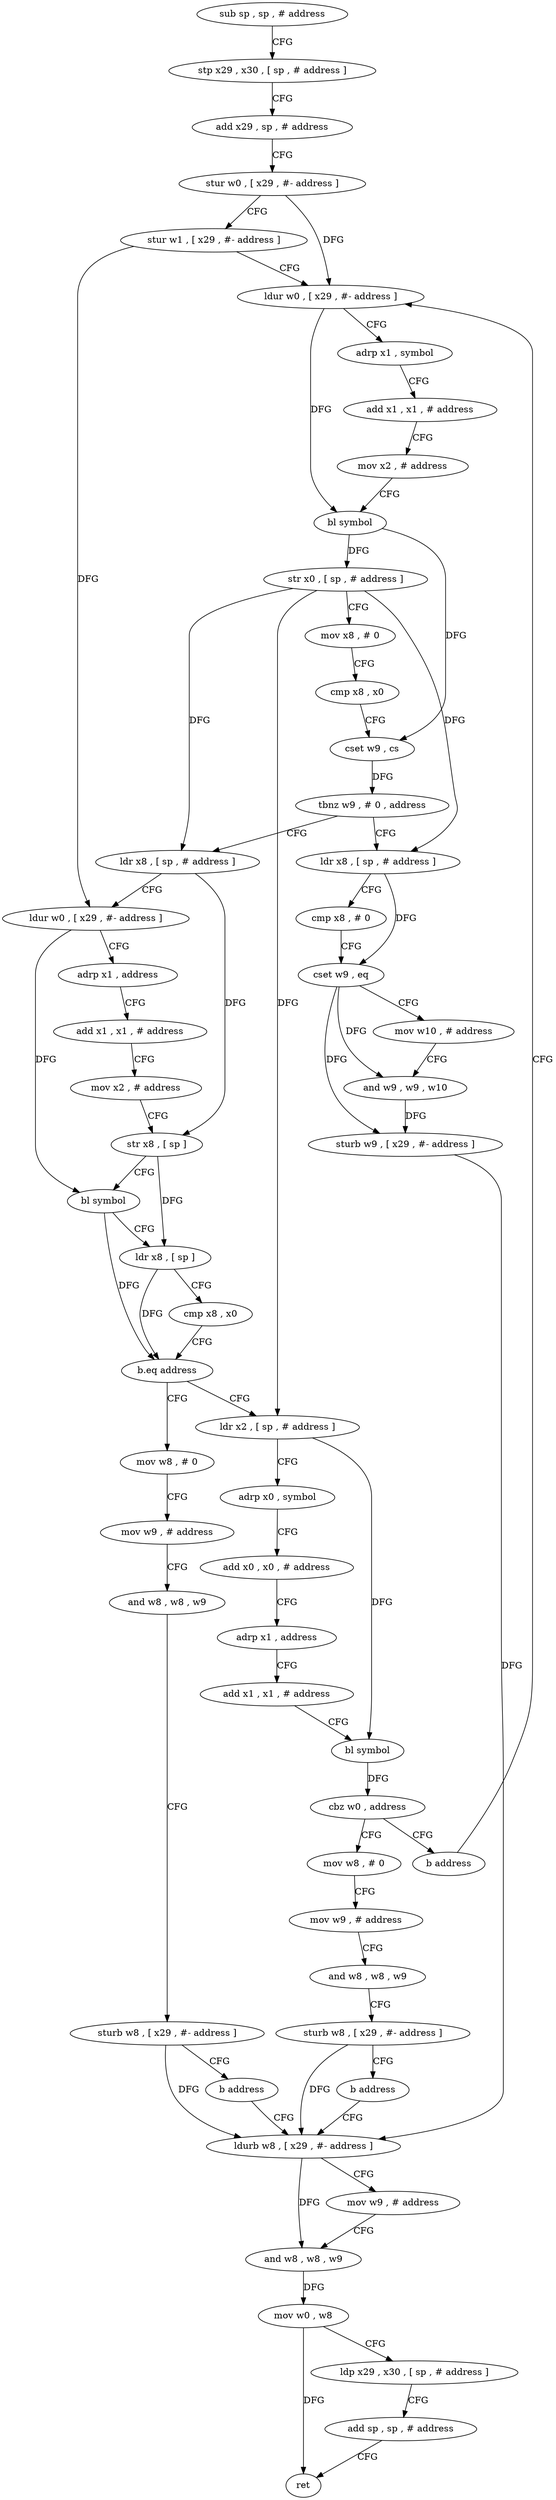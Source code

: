 digraph "func" {
"4216112" [label = "sub sp , sp , # address" ]
"4216116" [label = "stp x29 , x30 , [ sp , # address ]" ]
"4216120" [label = "add x29 , sp , # address" ]
"4216124" [label = "stur w0 , [ x29 , #- address ]" ]
"4216128" [label = "stur w1 , [ x29 , #- address ]" ]
"4216132" [label = "ldur w0 , [ x29 , #- address ]" ]
"4216284" [label = "ldr x8 , [ sp , # address ]" ]
"4216288" [label = "cmp x8 , # 0" ]
"4216292" [label = "cset w9 , eq" ]
"4216296" [label = "mov w10 , # address" ]
"4216300" [label = "and w9 , w9 , w10" ]
"4216304" [label = "sturb w9 , [ x29 , #- address ]" ]
"4216308" [label = "ldurb w8 , [ x29 , #- address ]" ]
"4216172" [label = "ldr x8 , [ sp , # address ]" ]
"4216176" [label = "ldur w0 , [ x29 , #- address ]" ]
"4216180" [label = "adrp x1 , address" ]
"4216184" [label = "add x1 , x1 , # address" ]
"4216188" [label = "mov x2 , # address" ]
"4216192" [label = "str x8 , [ sp ]" ]
"4216196" [label = "bl symbol" ]
"4216200" [label = "ldr x8 , [ sp ]" ]
"4216204" [label = "cmp x8 , x0" ]
"4216208" [label = "b.eq address" ]
"4216232" [label = "ldr x2 , [ sp , # address ]" ]
"4216212" [label = "mov w8 , # 0" ]
"4216236" [label = "adrp x0 , symbol" ]
"4216240" [label = "add x0 , x0 , # address" ]
"4216244" [label = "adrp x1 , address" ]
"4216248" [label = "add x1 , x1 , # address" ]
"4216252" [label = "bl symbol" ]
"4216256" [label = "cbz w0 , address" ]
"4216280" [label = "b address" ]
"4216260" [label = "mov w8 , # 0" ]
"4216216" [label = "mov w9 , # address" ]
"4216220" [label = "and w8 , w8 , w9" ]
"4216224" [label = "sturb w8 , [ x29 , #- address ]" ]
"4216228" [label = "b address" ]
"4216264" [label = "mov w9 , # address" ]
"4216268" [label = "and w8 , w8 , w9" ]
"4216272" [label = "sturb w8 , [ x29 , #- address ]" ]
"4216276" [label = "b address" ]
"4216312" [label = "mov w9 , # address" ]
"4216316" [label = "and w8 , w8 , w9" ]
"4216320" [label = "mov w0 , w8" ]
"4216324" [label = "ldp x29 , x30 , [ sp , # address ]" ]
"4216328" [label = "add sp , sp , # address" ]
"4216332" [label = "ret" ]
"4216136" [label = "adrp x1 , symbol" ]
"4216140" [label = "add x1 , x1 , # address" ]
"4216144" [label = "mov x2 , # address" ]
"4216148" [label = "bl symbol" ]
"4216152" [label = "str x0 , [ sp , # address ]" ]
"4216156" [label = "mov x8 , # 0" ]
"4216160" [label = "cmp x8 , x0" ]
"4216164" [label = "cset w9 , cs" ]
"4216168" [label = "tbnz w9 , # 0 , address" ]
"4216112" -> "4216116" [ label = "CFG" ]
"4216116" -> "4216120" [ label = "CFG" ]
"4216120" -> "4216124" [ label = "CFG" ]
"4216124" -> "4216128" [ label = "CFG" ]
"4216124" -> "4216132" [ label = "DFG" ]
"4216128" -> "4216132" [ label = "CFG" ]
"4216128" -> "4216176" [ label = "DFG" ]
"4216132" -> "4216136" [ label = "CFG" ]
"4216132" -> "4216148" [ label = "DFG" ]
"4216284" -> "4216288" [ label = "CFG" ]
"4216284" -> "4216292" [ label = "DFG" ]
"4216288" -> "4216292" [ label = "CFG" ]
"4216292" -> "4216296" [ label = "CFG" ]
"4216292" -> "4216300" [ label = "DFG" ]
"4216292" -> "4216304" [ label = "DFG" ]
"4216296" -> "4216300" [ label = "CFG" ]
"4216300" -> "4216304" [ label = "DFG" ]
"4216304" -> "4216308" [ label = "DFG" ]
"4216308" -> "4216312" [ label = "CFG" ]
"4216308" -> "4216316" [ label = "DFG" ]
"4216172" -> "4216176" [ label = "CFG" ]
"4216172" -> "4216192" [ label = "DFG" ]
"4216176" -> "4216180" [ label = "CFG" ]
"4216176" -> "4216196" [ label = "DFG" ]
"4216180" -> "4216184" [ label = "CFG" ]
"4216184" -> "4216188" [ label = "CFG" ]
"4216188" -> "4216192" [ label = "CFG" ]
"4216192" -> "4216196" [ label = "CFG" ]
"4216192" -> "4216200" [ label = "DFG" ]
"4216196" -> "4216200" [ label = "CFG" ]
"4216196" -> "4216208" [ label = "DFG" ]
"4216200" -> "4216204" [ label = "CFG" ]
"4216200" -> "4216208" [ label = "DFG" ]
"4216204" -> "4216208" [ label = "CFG" ]
"4216208" -> "4216232" [ label = "CFG" ]
"4216208" -> "4216212" [ label = "CFG" ]
"4216232" -> "4216236" [ label = "CFG" ]
"4216232" -> "4216252" [ label = "DFG" ]
"4216212" -> "4216216" [ label = "CFG" ]
"4216236" -> "4216240" [ label = "CFG" ]
"4216240" -> "4216244" [ label = "CFG" ]
"4216244" -> "4216248" [ label = "CFG" ]
"4216248" -> "4216252" [ label = "CFG" ]
"4216252" -> "4216256" [ label = "DFG" ]
"4216256" -> "4216280" [ label = "CFG" ]
"4216256" -> "4216260" [ label = "CFG" ]
"4216280" -> "4216132" [ label = "CFG" ]
"4216260" -> "4216264" [ label = "CFG" ]
"4216216" -> "4216220" [ label = "CFG" ]
"4216220" -> "4216224" [ label = "CFG" ]
"4216224" -> "4216228" [ label = "CFG" ]
"4216224" -> "4216308" [ label = "DFG" ]
"4216228" -> "4216308" [ label = "CFG" ]
"4216264" -> "4216268" [ label = "CFG" ]
"4216268" -> "4216272" [ label = "CFG" ]
"4216272" -> "4216276" [ label = "CFG" ]
"4216272" -> "4216308" [ label = "DFG" ]
"4216276" -> "4216308" [ label = "CFG" ]
"4216312" -> "4216316" [ label = "CFG" ]
"4216316" -> "4216320" [ label = "DFG" ]
"4216320" -> "4216324" [ label = "CFG" ]
"4216320" -> "4216332" [ label = "DFG" ]
"4216324" -> "4216328" [ label = "CFG" ]
"4216328" -> "4216332" [ label = "CFG" ]
"4216136" -> "4216140" [ label = "CFG" ]
"4216140" -> "4216144" [ label = "CFG" ]
"4216144" -> "4216148" [ label = "CFG" ]
"4216148" -> "4216152" [ label = "DFG" ]
"4216148" -> "4216164" [ label = "DFG" ]
"4216152" -> "4216156" [ label = "CFG" ]
"4216152" -> "4216284" [ label = "DFG" ]
"4216152" -> "4216172" [ label = "DFG" ]
"4216152" -> "4216232" [ label = "DFG" ]
"4216156" -> "4216160" [ label = "CFG" ]
"4216160" -> "4216164" [ label = "CFG" ]
"4216164" -> "4216168" [ label = "DFG" ]
"4216168" -> "4216284" [ label = "CFG" ]
"4216168" -> "4216172" [ label = "CFG" ]
}
